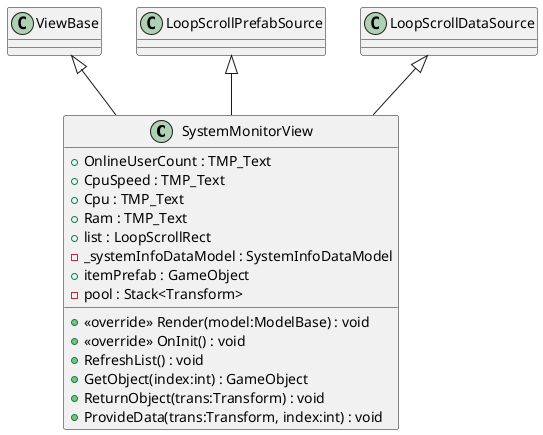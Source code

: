 @startuml
class SystemMonitorView {
    + OnlineUserCount : TMP_Text
    + CpuSpeed : TMP_Text
    + Cpu : TMP_Text
    + Ram : TMP_Text
    + list : LoopScrollRect
    - _systemInfoDataModel : SystemInfoDataModel
    + <<override>> Render(model:ModelBase) : void
    + <<override>> OnInit() : void
    + RefreshList() : void
    + itemPrefab : GameObject
    - pool : Stack<Transform>
    + GetObject(index:int) : GameObject
    + ReturnObject(trans:Transform) : void
    + ProvideData(trans:Transform, index:int) : void
}
ViewBase <|-- SystemMonitorView
LoopScrollPrefabSource <|-- SystemMonitorView
LoopScrollDataSource <|-- SystemMonitorView
@enduml
